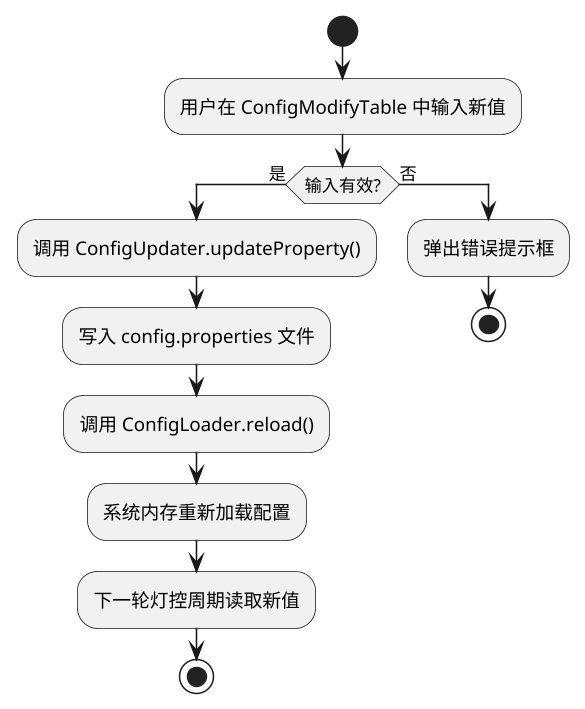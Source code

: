 @startuml


skinparam linetype ortho
skinparam dpi 150
skinparam defaultTextAlignment center

start

:用户在 ConfigModifyTable 中输入新值;

if (输入有效?) then (是)
  :调用 ConfigUpdater.updateProperty();
  :写入 config.properties 文件;
  :调用 ConfigLoader.reload();
  :系统内存重新加载配置;
  :下一轮灯控周期读取新值;
  stop
else (否)
  :弹出错误提示框;
  stop
endif

@enduml
